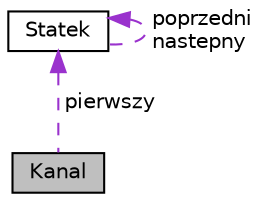 digraph "Kanal"
{
  edge [fontname="Helvetica",fontsize="10",labelfontname="Helvetica",labelfontsize="10"];
  node [fontname="Helvetica",fontsize="10",shape=record];
  Node1 [label="Kanal",height=0.2,width=0.4,color="black", fillcolor="grey75", style="filled", fontcolor="black"];
  Node2 -> Node1 [dir="back",color="darkorchid3",fontsize="10",style="dashed",label=" pierwszy" ,fontname="Helvetica"];
  Node2 [label="Statek",height=0.2,width=0.4,color="black", fillcolor="white", style="filled",URL="$class_statek.html",tooltip="Statek. "];
  Node2 -> Node2 [dir="back",color="darkorchid3",fontsize="10",style="dashed",label=" poprzedni\nnastepny" ,fontname="Helvetica"];
}
